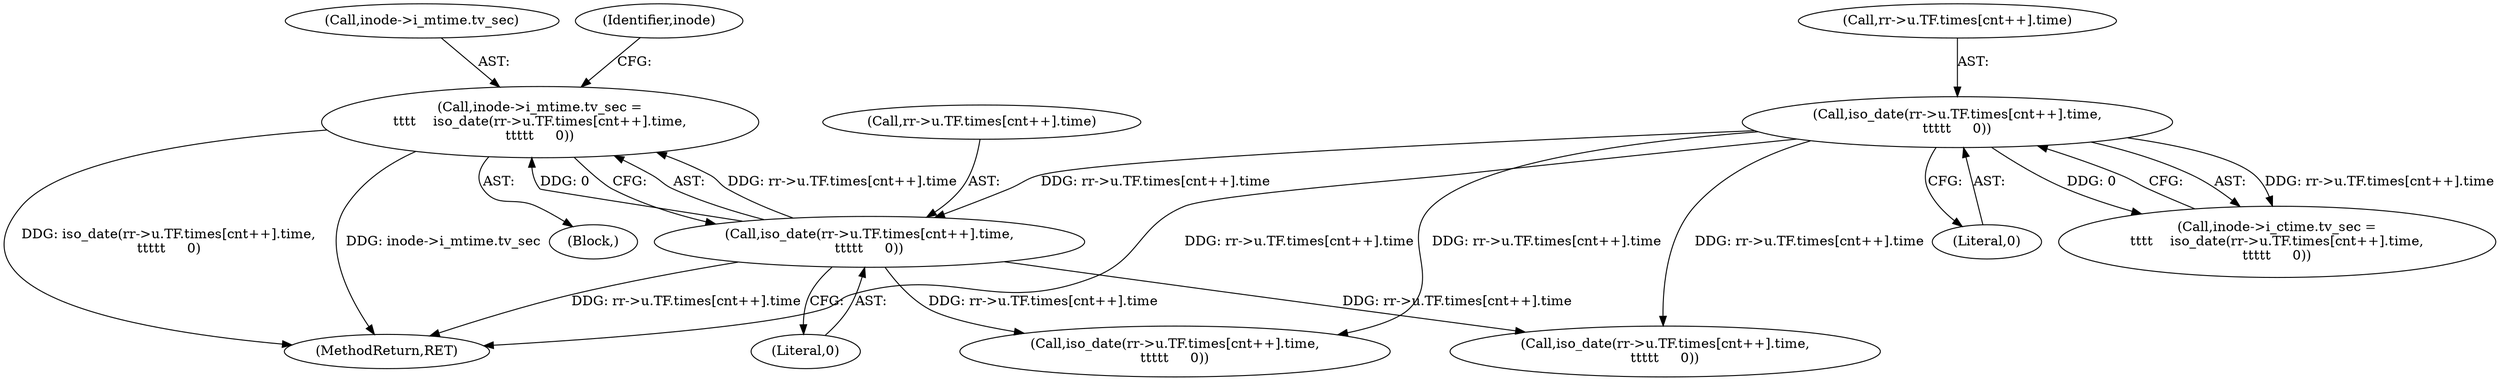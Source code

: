 digraph "0_linux_410dd3cf4c9b36f27ed4542ee18b1af5e68645a4_2@pointer" {
"1000486" [label="(Call,inode->i_mtime.tv_sec =\n\t\t\t\t    iso_date(rr->u.TF.times[cnt++].time,\n\t\t\t\t\t     0))"];
"1000492" [label="(Call,iso_date(rr->u.TF.times[cnt++].time,\n\t\t\t\t\t     0))"];
"1000454" [label="(Call,iso_date(rr->u.TF.times[cnt++].time,\n\t\t\t\t\t     0))"];
"1000467" [label="(Literal,0)"];
"1000485" [label="(Block,)"];
"1000568" [label="(Call,iso_date(rr->u.TF.times[cnt++].time,\n\t\t\t\t\t     0))"];
"1000448" [label="(Call,inode->i_ctime.tv_sec =\n\t\t\t\t    iso_date(rr->u.TF.times[cnt++].time,\n\t\t\t\t\t     0))"];
"1001007" [label="(MethodReturn,RET)"];
"1000486" [label="(Call,inode->i_mtime.tv_sec =\n\t\t\t\t    iso_date(rr->u.TF.times[cnt++].time,\n\t\t\t\t\t     0))"];
"1000493" [label="(Call,rr->u.TF.times[cnt++].time)"];
"1000505" [label="(Literal,0)"];
"1000530" [label="(Call,iso_date(rr->u.TF.times[cnt++].time,\n\t\t\t\t\t     0))"];
"1000492" [label="(Call,iso_date(rr->u.TF.times[cnt++].time,\n\t\t\t\t\t     0))"];
"1000455" [label="(Call,rr->u.TF.times[cnt++].time)"];
"1000454" [label="(Call,iso_date(rr->u.TF.times[cnt++].time,\n\t\t\t\t\t     0))"];
"1000509" [label="(Identifier,inode)"];
"1000487" [label="(Call,inode->i_mtime.tv_sec)"];
"1000486" -> "1000485"  [label="AST: "];
"1000486" -> "1000492"  [label="CFG: "];
"1000487" -> "1000486"  [label="AST: "];
"1000492" -> "1000486"  [label="AST: "];
"1000509" -> "1000486"  [label="CFG: "];
"1000486" -> "1001007"  [label="DDG: iso_date(rr->u.TF.times[cnt++].time,\n\t\t\t\t\t     0)"];
"1000486" -> "1001007"  [label="DDG: inode->i_mtime.tv_sec"];
"1000492" -> "1000486"  [label="DDG: rr->u.TF.times[cnt++].time"];
"1000492" -> "1000486"  [label="DDG: 0"];
"1000492" -> "1000505"  [label="CFG: "];
"1000493" -> "1000492"  [label="AST: "];
"1000505" -> "1000492"  [label="AST: "];
"1000492" -> "1001007"  [label="DDG: rr->u.TF.times[cnt++].time"];
"1000454" -> "1000492"  [label="DDG: rr->u.TF.times[cnt++].time"];
"1000492" -> "1000530"  [label="DDG: rr->u.TF.times[cnt++].time"];
"1000492" -> "1000568"  [label="DDG: rr->u.TF.times[cnt++].time"];
"1000454" -> "1000448"  [label="AST: "];
"1000454" -> "1000467"  [label="CFG: "];
"1000455" -> "1000454"  [label="AST: "];
"1000467" -> "1000454"  [label="AST: "];
"1000448" -> "1000454"  [label="CFG: "];
"1000454" -> "1001007"  [label="DDG: rr->u.TF.times[cnt++].time"];
"1000454" -> "1000448"  [label="DDG: rr->u.TF.times[cnt++].time"];
"1000454" -> "1000448"  [label="DDG: 0"];
"1000454" -> "1000530"  [label="DDG: rr->u.TF.times[cnt++].time"];
"1000454" -> "1000568"  [label="DDG: rr->u.TF.times[cnt++].time"];
}

